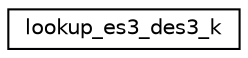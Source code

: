 digraph "Graphical Class Hierarchy"
{
 // INTERACTIVE_SVG=YES
 // LATEX_PDF_SIZE
  edge [fontname="Helvetica",fontsize="10",labelfontname="Helvetica",labelfontsize="10"];
  node [fontname="Helvetica",fontsize="10",shape=record];
  rankdir="LR";
  Node0 [label="lookup_es3_des3_k",height=0.2,width=0.4,color="black", fillcolor="white", style="filled",URL="$interfacesat__vapor__pres__k__mod_1_1lookup__es3__des3__k.html",tooltip=" "];
}
